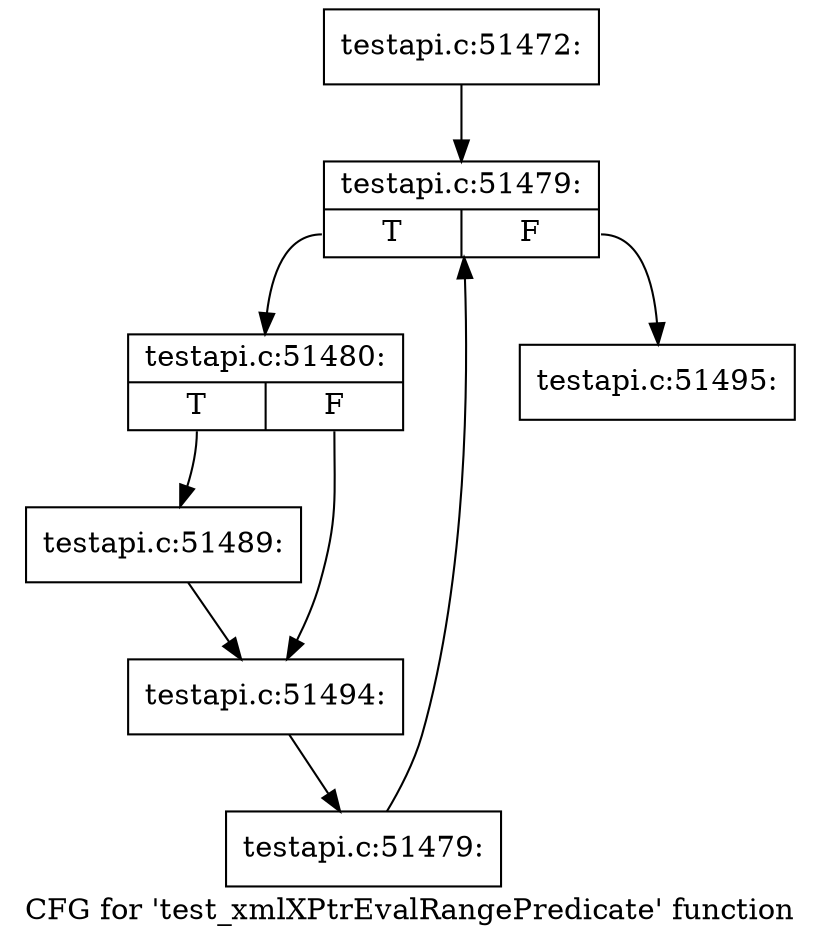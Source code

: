 digraph "CFG for 'test_xmlXPtrEvalRangePredicate' function" {
	label="CFG for 'test_xmlXPtrEvalRangePredicate' function";

	Node0x5bf0470 [shape=record,label="{testapi.c:51472:}"];
	Node0x5bf0470 -> Node0x5bf9020;
	Node0x5bf9020 [shape=record,label="{testapi.c:51479:|{<s0>T|<s1>F}}"];
	Node0x5bf9020:s0 -> Node0x5bf9300;
	Node0x5bf9020:s1 -> Node0x5bf8e80;
	Node0x5bf9300 [shape=record,label="{testapi.c:51480:|{<s0>T|<s1>F}}"];
	Node0x5bf9300:s0 -> Node0x5bfa100;
	Node0x5bf9300:s1 -> Node0x5bfa760;
	Node0x5bfa100 [shape=record,label="{testapi.c:51489:}"];
	Node0x5bfa100 -> Node0x5bfa760;
	Node0x5bfa760 [shape=record,label="{testapi.c:51494:}"];
	Node0x5bfa760 -> Node0x5bf9270;
	Node0x5bf9270 [shape=record,label="{testapi.c:51479:}"];
	Node0x5bf9270 -> Node0x5bf9020;
	Node0x5bf8e80 [shape=record,label="{testapi.c:51495:}"];
}
